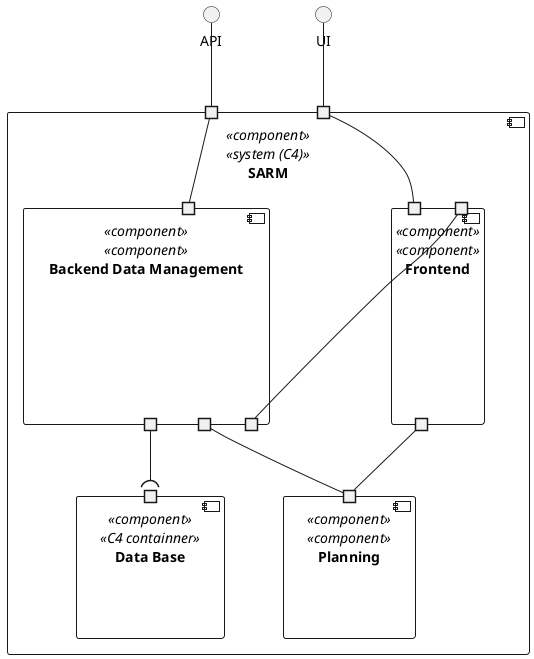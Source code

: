 @startuml vista-logica
top to bottom direction

interface "UI" as UI
interface "API" as API

component "SARM" <<component>> <<system (C4)>> {
    portin " " as SARMPI2
    portin " " as SARMPI

    component "Backend Data Management" <<component>> <<component>>{
        portin " " as BackendPI
        portout " " as BackendPO
        portout " " as BackendPO2
        portout " " as BackendPO3
    }

    component "Frontend" <<component>> <<component>>{
        portin " " as FrontendPI
        portout " " as FrontendPO
        portin " " as FrontendPI2
    }

    component "Planning" <<component>> <<component>>{
        portin " " as PlanningPI
    }

    component "Data Base" <<component>> <<C4 containner>>{
        portin " " as DataBasePI
    }
}

UI -- SARMPI
API -- SARMPI2
SARMPI -- FrontendPI
SARMPI2 -- BackendPI
PlanningPI -u- BackendPO
PlanningPI -u- FrontendPO
FrontendPI2 --- BackendPO2
DataBasePI )-u- BackendPO3
@enduml